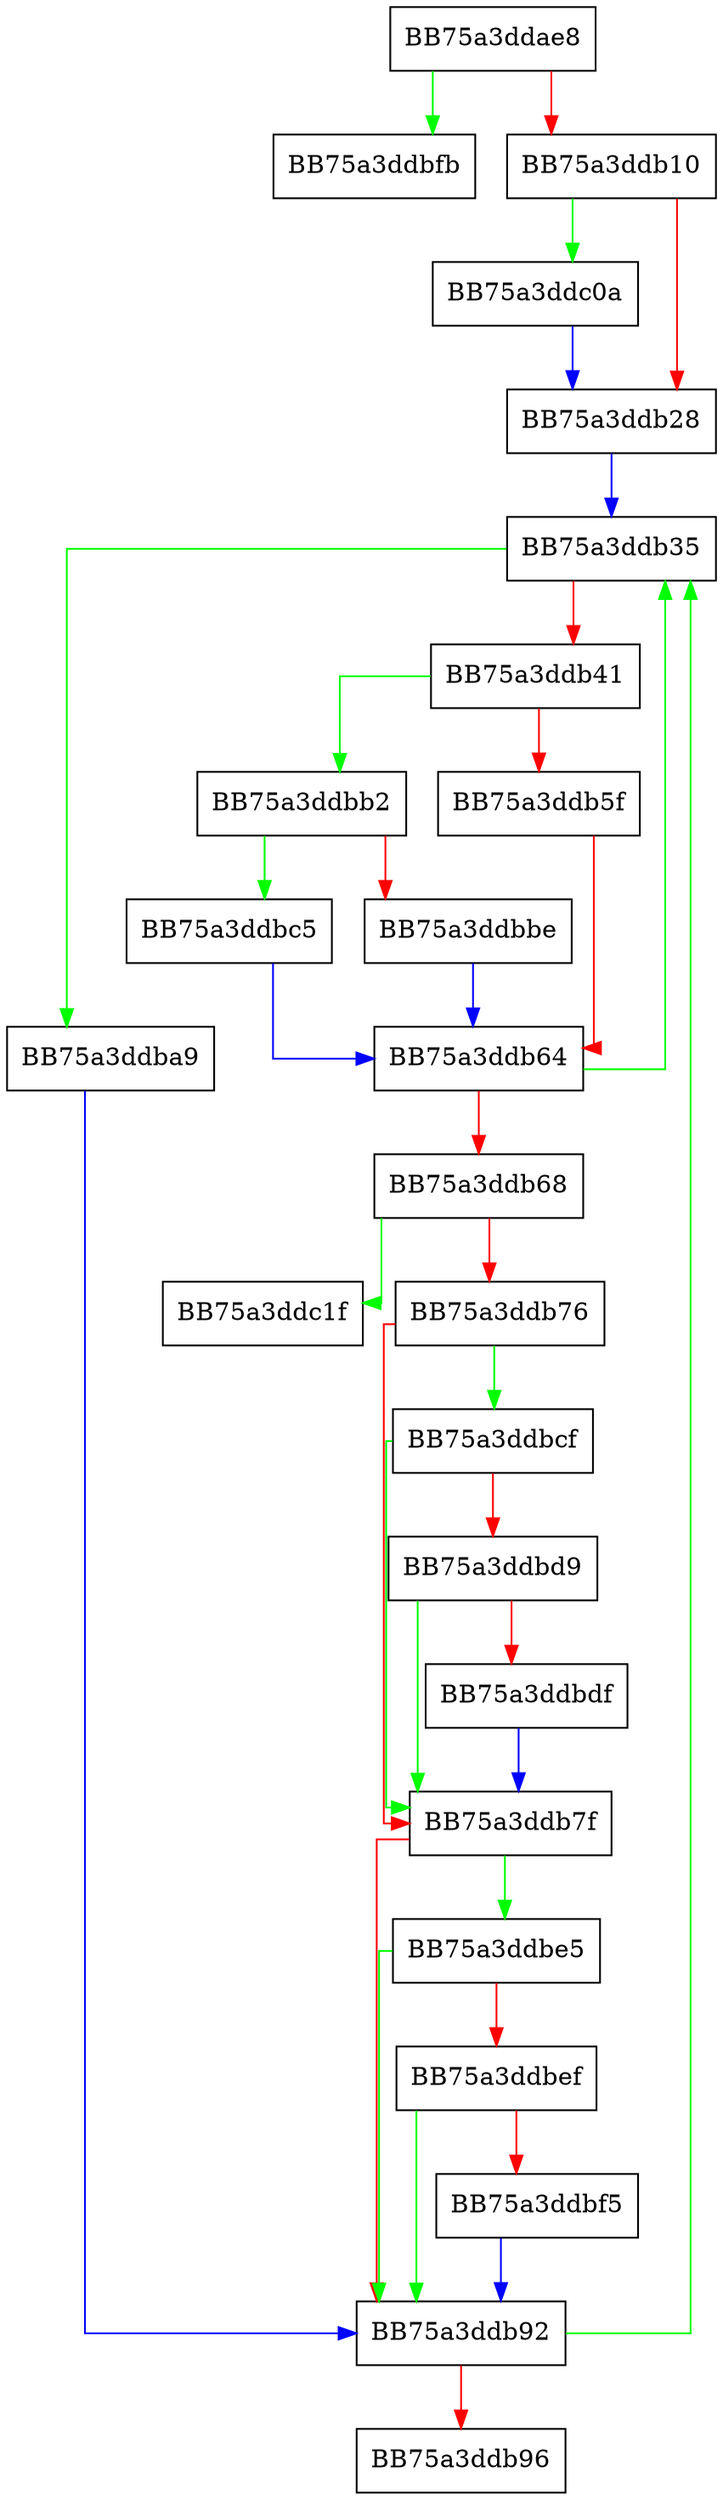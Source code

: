 digraph match_all_states {
  node [shape="box"];
  graph [splines=ortho];
  BB75a3ddae8 -> BB75a3ddbfb [color="green"];
  BB75a3ddae8 -> BB75a3ddb10 [color="red"];
  BB75a3ddb10 -> BB75a3ddc0a [color="green"];
  BB75a3ddb10 -> BB75a3ddb28 [color="red"];
  BB75a3ddb28 -> BB75a3ddb35 [color="blue"];
  BB75a3ddb35 -> BB75a3ddba9 [color="green"];
  BB75a3ddb35 -> BB75a3ddb41 [color="red"];
  BB75a3ddb41 -> BB75a3ddbb2 [color="green"];
  BB75a3ddb41 -> BB75a3ddb5f [color="red"];
  BB75a3ddb5f -> BB75a3ddb64 [color="red"];
  BB75a3ddb64 -> BB75a3ddb35 [color="green"];
  BB75a3ddb64 -> BB75a3ddb68 [color="red"];
  BB75a3ddb68 -> BB75a3ddc1f [color="green"];
  BB75a3ddb68 -> BB75a3ddb76 [color="red"];
  BB75a3ddb76 -> BB75a3ddbcf [color="green"];
  BB75a3ddb76 -> BB75a3ddb7f [color="red"];
  BB75a3ddb7f -> BB75a3ddbe5 [color="green"];
  BB75a3ddb7f -> BB75a3ddb92 [color="red"];
  BB75a3ddb92 -> BB75a3ddb35 [color="green"];
  BB75a3ddb92 -> BB75a3ddb96 [color="red"];
  BB75a3ddba9 -> BB75a3ddb92 [color="blue"];
  BB75a3ddbb2 -> BB75a3ddbc5 [color="green"];
  BB75a3ddbb2 -> BB75a3ddbbe [color="red"];
  BB75a3ddbbe -> BB75a3ddb64 [color="blue"];
  BB75a3ddbc5 -> BB75a3ddb64 [color="blue"];
  BB75a3ddbcf -> BB75a3ddb7f [color="green"];
  BB75a3ddbcf -> BB75a3ddbd9 [color="red"];
  BB75a3ddbd9 -> BB75a3ddb7f [color="green"];
  BB75a3ddbd9 -> BB75a3ddbdf [color="red"];
  BB75a3ddbdf -> BB75a3ddb7f [color="blue"];
  BB75a3ddbe5 -> BB75a3ddb92 [color="green"];
  BB75a3ddbe5 -> BB75a3ddbef [color="red"];
  BB75a3ddbef -> BB75a3ddb92 [color="green"];
  BB75a3ddbef -> BB75a3ddbf5 [color="red"];
  BB75a3ddbf5 -> BB75a3ddb92 [color="blue"];
  BB75a3ddc0a -> BB75a3ddb28 [color="blue"];
}